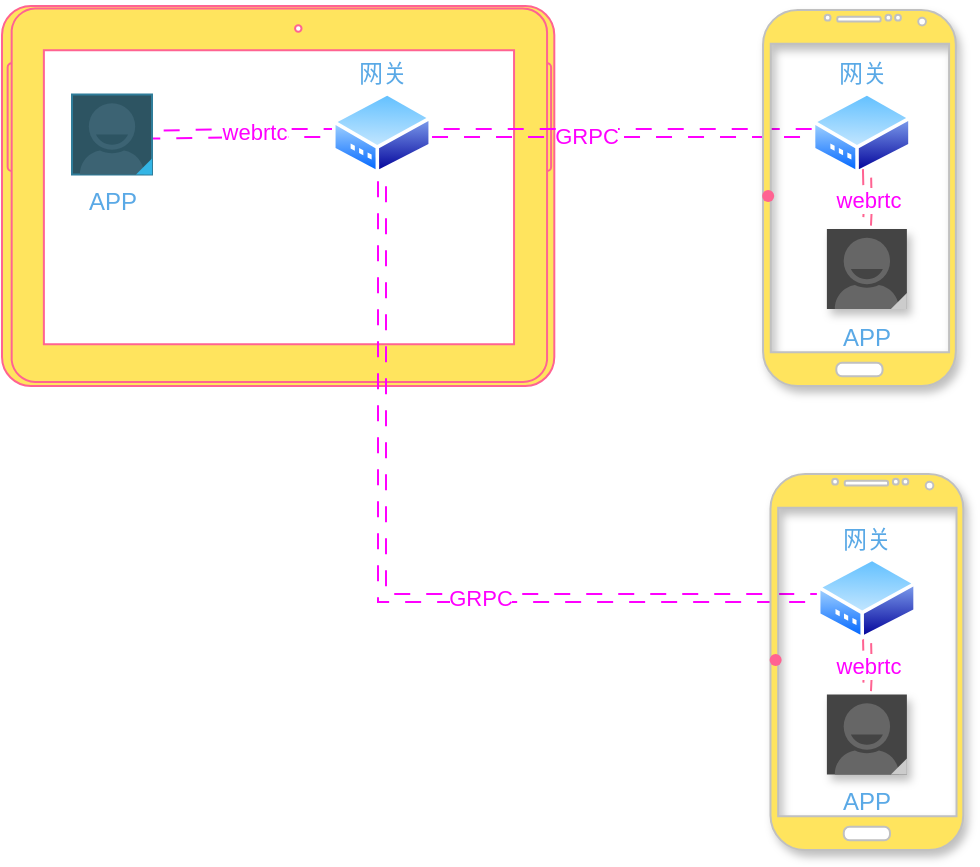 <mxfile version="24.6.4" type="github">
  <diagram name="第 1 页" id="qJUk2OqxJq6HmsppOkG_">
    <mxGraphModel dx="683" dy="355" grid="1" gridSize="10" guides="1" tooltips="1" connect="1" arrows="1" fold="1" page="1" pageScale="1" pageWidth="827" pageHeight="1169" math="0" shadow="0">
      <root>
        <mxCell id="0" />
        <mxCell id="1" parent="0" />
        <mxCell id="OXSWfIvrHuzwoe7wkz2I-1" value="" style="verticalLabelPosition=bottom;verticalAlign=top;html=1;shadow=0;dashed=0;strokeWidth=1;shape=mxgraph.android.tab2;strokeColor=#FF6392;direction=north;labelBackgroundColor=none;fillColor=#FFE45E;fontColor=#5AA9E6;" parent="1" vertex="1">
          <mxGeometry x="175.005" y="240" width="276.15" height="190" as="geometry" />
        </mxCell>
        <mxCell id="OXSWfIvrHuzwoe7wkz2I-4" value="" style="edgeStyle=orthogonalEdgeStyle;rounded=0;orthogonalLoop=1;jettySize=auto;html=1;flowAnimation=1;labelBackgroundColor=none;strokeColor=#FF00FF;fontColor=default;shape=link;" parent="1" source="OXSWfIvrHuzwoe7wkz2I-2" target="OXSWfIvrHuzwoe7wkz2I-3" edge="1">
          <mxGeometry relative="1" as="geometry" />
        </mxCell>
        <mxCell id="ZqZ6sxTz-8CIvuPvBLW2-2" value="webrtc" style="edgeLabel;html=1;align=center;verticalAlign=middle;resizable=0;points=[];fontColor=#FF00FF;" parent="OXSWfIvrHuzwoe7wkz2I-4" vertex="1" connectable="0">
          <mxGeometry x="0.687" relative="1" as="geometry">
            <mxPoint x="36" y="-2" as="offset" />
          </mxGeometry>
        </mxCell>
        <mxCell id="LB2-UAuLXTBXHfpMjbBP-14" value="" style="edgeStyle=orthogonalEdgeStyle;shape=link;rounded=0;orthogonalLoop=1;jettySize=auto;html=1;flowAnimation=1;strokeColor=#FF00FF;" edge="1" parent="1" source="OXSWfIvrHuzwoe7wkz2I-2" target="LB2-UAuLXTBXHfpMjbBP-13">
          <mxGeometry relative="1" as="geometry" />
        </mxCell>
        <mxCell id="LB2-UAuLXTBXHfpMjbBP-21" value="GRPC" style="edgeLabel;html=1;align=center;verticalAlign=middle;resizable=0;points=[];fontColor=#FF00FF;" vertex="1" connectable="0" parent="LB2-UAuLXTBXHfpMjbBP-14">
          <mxGeometry x="-0.189" y="-3" relative="1" as="geometry">
            <mxPoint y="-2" as="offset" />
          </mxGeometry>
        </mxCell>
        <mxCell id="LB2-UAuLXTBXHfpMjbBP-19" value="" style="edgeStyle=orthogonalEdgeStyle;shape=link;rounded=0;orthogonalLoop=1;jettySize=auto;html=1;flowAnimation=1;strokeColor=#FF00FF;" edge="1" parent="1" source="OXSWfIvrHuzwoe7wkz2I-2" target="LB2-UAuLXTBXHfpMjbBP-18">
          <mxGeometry relative="1" as="geometry">
            <Array as="points">
              <mxPoint x="365" y="536" />
            </Array>
          </mxGeometry>
        </mxCell>
        <mxCell id="LB2-UAuLXTBXHfpMjbBP-20" value="GRPC" style="edgeLabel;html=1;align=center;verticalAlign=middle;resizable=0;points=[];fontColor=#FF00FF;" vertex="1" connectable="0" parent="LB2-UAuLXTBXHfpMjbBP-19">
          <mxGeometry x="0.513" y="1" relative="1" as="geometry">
            <mxPoint x="-64" y="1" as="offset" />
          </mxGeometry>
        </mxCell>
        <mxCell id="OXSWfIvrHuzwoe7wkz2I-2" value="网关" style="image;aspect=fixed;perimeter=ellipsePerimeter;html=1;align=center;shadow=0;dashed=0;spacingTop=3;image=img/lib/active_directory/modem.svg;labelBackgroundColor=none;fillColor=#FFE45E;strokeColor=#FF6392;fontColor=#5AA9E6;labelPosition=center;verticalLabelPosition=top;verticalAlign=bottom;" parent="1" vertex="1">
          <mxGeometry x="340" y="282.75" width="50" height="41.5" as="geometry" />
        </mxCell>
        <mxCell id="OXSWfIvrHuzwoe7wkz2I-3" value="APP" style="verticalLabelPosition=bottom;verticalAlign=top;html=1;shadow=0;dashed=0;strokeWidth=1;shape=mxgraph.android.contact_badge_focused;sketch=0;labelBackgroundColor=none;fillColor=#FFE45E;strokeColor=#FF6392;fontColor=#5AA9E6;" parent="1" vertex="1">
          <mxGeometry x="210" y="284.25" width="40" height="40" as="geometry" />
        </mxCell>
        <mxCell id="RgBnaH0uV-x38aNaTd1q-1" value="" style="verticalLabelPosition=bottom;verticalAlign=top;html=1;shadow=1;dashed=0;strokeWidth=1;shape=mxgraph.android.phone2;strokeColor=#c0c0c0;fontColor=#5AA9E6;fillColor=#FFE45E;" parent="1" vertex="1">
          <mxGeometry x="555.52" y="242" width="96.4" height="188" as="geometry" />
        </mxCell>
        <mxCell id="RgBnaH0uV-x38aNaTd1q-5" value="" style="shape=waypoint;sketch=0;size=6;pointerEvents=1;points=[];fillColor=#FFE45E;resizable=0;rotatable=0;perimeter=centerPerimeter;snapToPoint=1;verticalAlign=top;strokeColor=#FF6392;fontColor=#5AA9E6;shadow=0;dashed=0;strokeWidth=1;labelBackgroundColor=none;" parent="1" vertex="1">
          <mxGeometry x="548.085" y="325" width="20" height="20" as="geometry" />
        </mxCell>
        <mxCell id="LB2-UAuLXTBXHfpMjbBP-1" value="" style="verticalLabelPosition=bottom;verticalAlign=top;html=1;shadow=1;dashed=0;strokeWidth=1;shape=mxgraph.android.phone2;strokeColor=#c0c0c0;fontColor=#5AA9E6;fillColor=#FFE45E;" vertex="1" parent="1">
          <mxGeometry x="559.24" y="474" width="96.4" height="188" as="geometry" />
        </mxCell>
        <mxCell id="LB2-UAuLXTBXHfpMjbBP-2" value="" style="edgeStyle=orthogonalEdgeStyle;rounded=0;orthogonalLoop=1;jettySize=auto;html=1;strokeColor=#FF6392;fontColor=#5AA9E6;fillColor=#FFE45E;shape=link;flowAnimation=1;" edge="1" target="LB2-UAuLXTBXHfpMjbBP-5" parent="1">
          <mxGeometry relative="1" as="geometry">
            <mxPoint x="607.44" y="552.75" as="sourcePoint" />
          </mxGeometry>
        </mxCell>
        <mxCell id="LB2-UAuLXTBXHfpMjbBP-3" value="webrtc" style="edgeLabel;html=1;align=center;verticalAlign=middle;resizable=0;points=[];fontColor=#FF00FF;" vertex="1" connectable="0" parent="LB2-UAuLXTBXHfpMjbBP-2">
          <mxGeometry x="-0.135" relative="1" as="geometry">
            <mxPoint y="3" as="offset" />
          </mxGeometry>
        </mxCell>
        <mxCell id="LB2-UAuLXTBXHfpMjbBP-5" value="APP" style="verticalLabelPosition=bottom;verticalAlign=top;html=1;shadow=1;dashed=0;strokeWidth=1;shape=mxgraph.android.contact_badge_normal;sketch=0;strokeColor=#FF6392;fontColor=#5AA9E6;fillColor=#FFE45E;" vertex="1" parent="1">
          <mxGeometry x="587.44" y="584.25" width="40" height="40" as="geometry" />
        </mxCell>
        <mxCell id="LB2-UAuLXTBXHfpMjbBP-6" value="" style="shape=waypoint;sketch=0;size=6;pointerEvents=1;points=[];fillColor=#FFE45E;resizable=0;rotatable=0;perimeter=centerPerimeter;snapToPoint=1;verticalAlign=top;strokeColor=#FF6392;fontColor=#5AA9E6;shadow=0;dashed=0;strokeWidth=1;labelBackgroundColor=none;" vertex="1" parent="1">
          <mxGeometry x="551.805" y="557" width="20" height="20" as="geometry" />
        </mxCell>
        <mxCell id="LB2-UAuLXTBXHfpMjbBP-13" value="网关" style="image;aspect=fixed;perimeter=ellipsePerimeter;html=1;align=center;shadow=0;dashed=0;spacingTop=3;image=img/lib/active_directory/modem.svg;labelBackgroundColor=none;fillColor=#FFE45E;strokeColor=#FF6392;fontColor=#5AA9E6;labelPosition=center;verticalLabelPosition=top;verticalAlign=bottom;" vertex="1" parent="1">
          <mxGeometry x="579.88" y="282.75" width="50" height="41.5" as="geometry" />
        </mxCell>
        <mxCell id="LB2-UAuLXTBXHfpMjbBP-15" value="APP" style="verticalLabelPosition=bottom;verticalAlign=top;html=1;shadow=1;dashed=0;strokeWidth=1;shape=mxgraph.android.contact_badge_normal;sketch=0;strokeColor=#FF6392;fontColor=#5AA9E6;fillColor=#FFE45E;" vertex="1" parent="1">
          <mxGeometry x="587.44" y="351.5" width="40" height="40" as="geometry" />
        </mxCell>
        <mxCell id="LB2-UAuLXTBXHfpMjbBP-16" value="" style="edgeStyle=orthogonalEdgeStyle;rounded=0;orthogonalLoop=1;jettySize=auto;html=1;strokeColor=#FF6392;fontColor=#5AA9E6;fillColor=#FFE45E;shape=link;flowAnimation=1;" edge="1" target="LB2-UAuLXTBXHfpMjbBP-15" parent="1">
          <mxGeometry relative="1" as="geometry">
            <mxPoint x="607.44" y="320" as="sourcePoint" />
          </mxGeometry>
        </mxCell>
        <mxCell id="LB2-UAuLXTBXHfpMjbBP-17" value="webrtc" style="edgeLabel;html=1;align=center;verticalAlign=middle;resizable=0;points=[];fontColor=#FF00FF;" vertex="1" connectable="0" parent="LB2-UAuLXTBXHfpMjbBP-16">
          <mxGeometry x="-0.135" relative="1" as="geometry">
            <mxPoint y="3" as="offset" />
          </mxGeometry>
        </mxCell>
        <mxCell id="LB2-UAuLXTBXHfpMjbBP-18" value="网关" style="image;aspect=fixed;perimeter=ellipsePerimeter;html=1;align=center;shadow=0;dashed=0;spacingTop=3;image=img/lib/active_directory/modem.svg;labelBackgroundColor=none;fillColor=#FFE45E;strokeColor=#FF6392;fontColor=#5AA9E6;labelPosition=center;verticalLabelPosition=top;verticalAlign=bottom;" vertex="1" parent="1">
          <mxGeometry x="582.44" y="515.5" width="50" height="41.5" as="geometry" />
        </mxCell>
      </root>
    </mxGraphModel>
  </diagram>
</mxfile>

